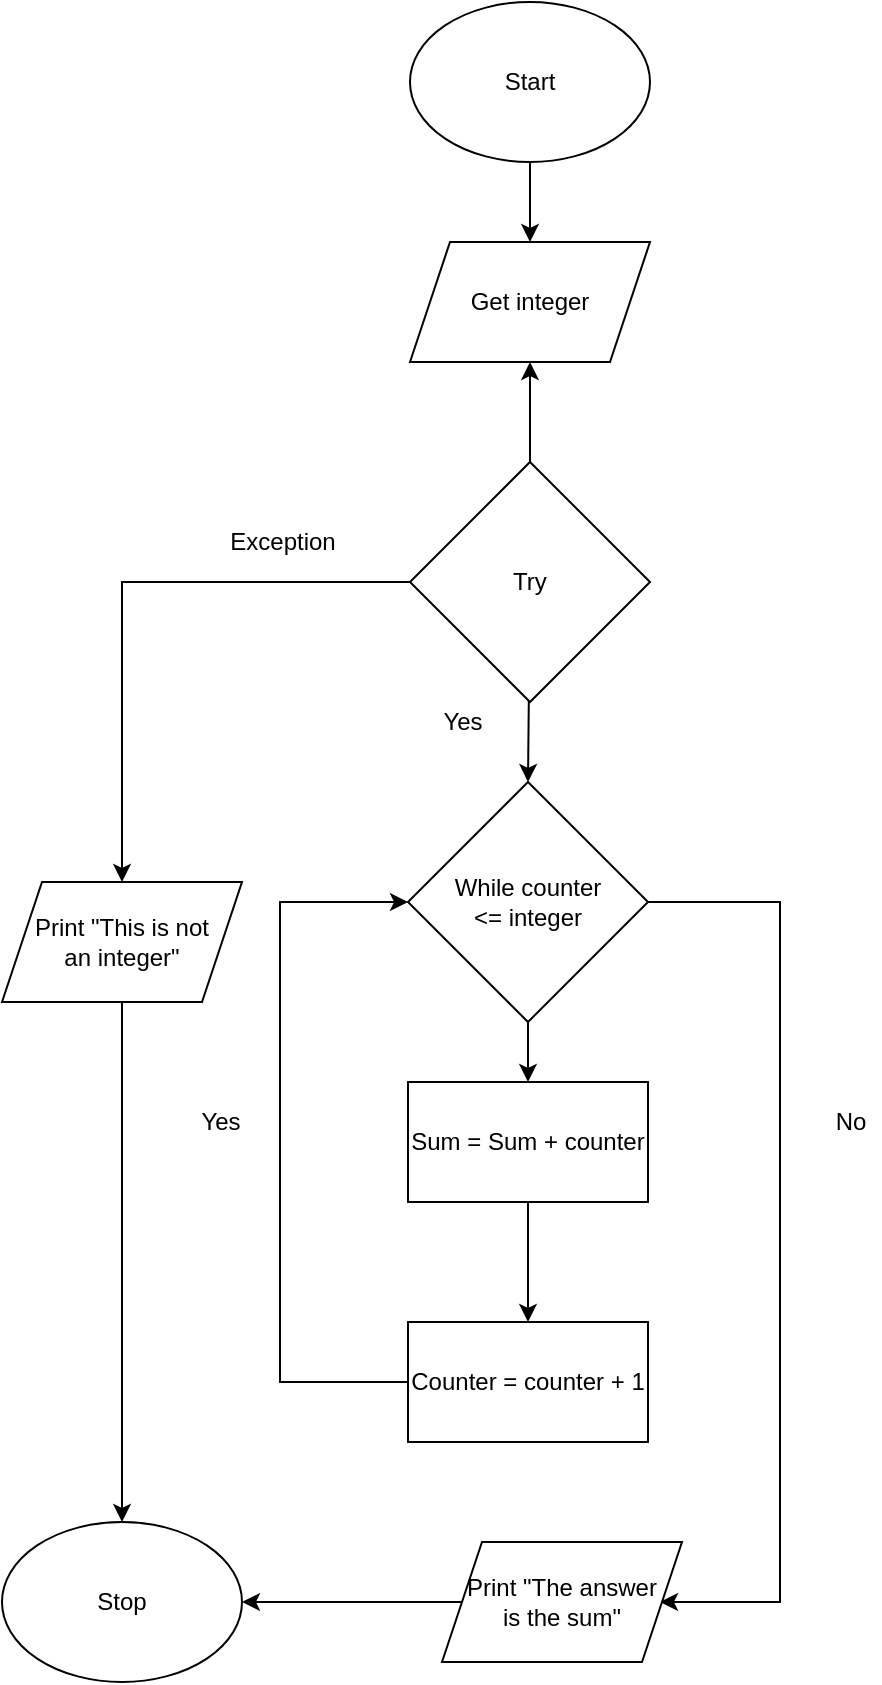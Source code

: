 <mxfile>
    <diagram id="N-BOSMYCOIJuM9d-izeH" name="Page-1">
        <mxGraphModel dx="1006" dy="728" grid="1" gridSize="10" guides="1" tooltips="1" connect="1" arrows="1" fold="1" page="1" pageScale="1" pageWidth="827" pageHeight="1169" math="0" shadow="0">
            <root>
                <mxCell id="0"/>
                <mxCell id="1" parent="0"/>
                <mxCell id="9" style="edgeStyle=none;html=1;entryX=0.5;entryY=0;entryDx=0;entryDy=0;" edge="1" parent="1" source="2" target="5">
                    <mxGeometry relative="1" as="geometry"/>
                </mxCell>
                <mxCell id="2" value="Start" style="ellipse;whiteSpace=wrap;html=1;" vertex="1" parent="1">
                    <mxGeometry x="354" y="50" width="120" height="80" as="geometry"/>
                </mxCell>
                <mxCell id="5" value="Get integer" style="shape=parallelogram;perimeter=parallelogramPerimeter;whiteSpace=wrap;html=1;fixedSize=1;" vertex="1" parent="1">
                    <mxGeometry x="354" y="170" width="120" height="60" as="geometry"/>
                </mxCell>
                <mxCell id="11" style="edgeStyle=none;html=1;entryX=0.5;entryY=0;entryDx=0;entryDy=0;" edge="1" parent="1" source="6">
                    <mxGeometry relative="1" as="geometry">
                        <mxPoint x="413" y="590" as="targetPoint"/>
                    </mxGeometry>
                </mxCell>
                <mxCell id="14" style="edgeStyle=none;rounded=0;html=1;" edge="1" parent="1" source="6">
                    <mxGeometry relative="1" as="geometry">
                        <mxPoint x="479" y="850" as="targetPoint"/>
                        <Array as="points">
                            <mxPoint x="539" y="500"/>
                            <mxPoint x="539" y="850"/>
                        </Array>
                    </mxGeometry>
                </mxCell>
                <mxCell id="6" value="While counter&lt;br&gt;&amp;lt;= integer" style="rhombus;whiteSpace=wrap;html=1;" vertex="1" parent="1">
                    <mxGeometry x="353" y="440" width="120" height="120" as="geometry"/>
                </mxCell>
                <mxCell id="13" style="edgeStyle=none;html=1;entryX=0;entryY=0.5;entryDx=0;entryDy=0;rounded=0;" edge="1" parent="1" source="7" target="6">
                    <mxGeometry relative="1" as="geometry">
                        <Array as="points">
                            <mxPoint x="289" y="740"/>
                            <mxPoint x="289" y="500"/>
                        </Array>
                    </mxGeometry>
                </mxCell>
                <mxCell id="7" value="Counter = counter + 1" style="rounded=0;whiteSpace=wrap;html=1;" vertex="1" parent="1">
                    <mxGeometry x="353" y="710" width="120" height="60" as="geometry"/>
                </mxCell>
                <mxCell id="12" style="edgeStyle=none;html=1;" edge="1" parent="1" target="7">
                    <mxGeometry relative="1" as="geometry">
                        <mxPoint x="413" y="650" as="sourcePoint"/>
                    </mxGeometry>
                </mxCell>
                <mxCell id="15" value="Yes" style="text;html=1;align=center;verticalAlign=middle;resizable=0;points=[];autosize=1;strokeColor=none;fillColor=none;" vertex="1" parent="1">
                    <mxGeometry x="239" y="600" width="40" height="20" as="geometry"/>
                </mxCell>
                <mxCell id="16" value="No" style="text;html=1;align=center;verticalAlign=middle;resizable=0;points=[];autosize=1;strokeColor=none;fillColor=none;" vertex="1" parent="1">
                    <mxGeometry x="559" y="600" width="30" height="20" as="geometry"/>
                </mxCell>
                <mxCell id="17" value="Sum = Sum + counter" style="rounded=0;whiteSpace=wrap;html=1;" vertex="1" parent="1">
                    <mxGeometry x="353" y="590" width="120" height="60" as="geometry"/>
                </mxCell>
                <mxCell id="19" style="edgeStyle=none;rounded=0;html=1;entryX=0.5;entryY=0;entryDx=0;entryDy=0;" edge="1" parent="1" source="18" target="6">
                    <mxGeometry relative="1" as="geometry"/>
                </mxCell>
                <mxCell id="20" style="edgeStyle=none;rounded=0;html=1;entryX=0.5;entryY=1;entryDx=0;entryDy=0;" edge="1" parent="1" source="18" target="5">
                    <mxGeometry relative="1" as="geometry"/>
                </mxCell>
                <mxCell id="29" style="edgeStyle=none;rounded=0;html=1;entryX=0.5;entryY=0;entryDx=0;entryDy=0;" edge="1" parent="1" source="18" target="27">
                    <mxGeometry relative="1" as="geometry">
                        <Array as="points">
                            <mxPoint x="210" y="340"/>
                        </Array>
                    </mxGeometry>
                </mxCell>
                <mxCell id="18" value="Try" style="rhombus;whiteSpace=wrap;html=1;" vertex="1" parent="1">
                    <mxGeometry x="354" y="280" width="120" height="120" as="geometry"/>
                </mxCell>
                <mxCell id="26" style="edgeStyle=none;rounded=0;html=1;entryX=1;entryY=0.5;entryDx=0;entryDy=0;" edge="1" parent="1" source="21" target="23">
                    <mxGeometry relative="1" as="geometry"/>
                </mxCell>
                <mxCell id="21" value="Print &quot;The answer&lt;br&gt;is the sum&quot;" style="shape=parallelogram;perimeter=parallelogramPerimeter;whiteSpace=wrap;html=1;fixedSize=1;" vertex="1" parent="1">
                    <mxGeometry x="370" y="820" width="120" height="60" as="geometry"/>
                </mxCell>
                <mxCell id="23" value="Stop" style="ellipse;whiteSpace=wrap;html=1;" vertex="1" parent="1">
                    <mxGeometry x="150" y="810" width="120" height="80" as="geometry"/>
                </mxCell>
                <mxCell id="24" value="Yes" style="text;html=1;align=center;verticalAlign=middle;resizable=0;points=[];autosize=1;strokeColor=none;fillColor=none;" vertex="1" parent="1">
                    <mxGeometry x="360" y="400" width="40" height="20" as="geometry"/>
                </mxCell>
                <mxCell id="25" value="Exception" style="text;html=1;align=center;verticalAlign=middle;resizable=0;points=[];autosize=1;strokeColor=none;fillColor=none;" vertex="1" parent="1">
                    <mxGeometry x="255" y="310" width="70" height="20" as="geometry"/>
                </mxCell>
                <mxCell id="30" style="edgeStyle=none;rounded=0;html=1;" edge="1" parent="1" source="27" target="23">
                    <mxGeometry relative="1" as="geometry"/>
                </mxCell>
                <mxCell id="27" value="Print &quot;This is not&lt;br&gt;an integer&quot;" style="shape=parallelogram;perimeter=parallelogramPerimeter;whiteSpace=wrap;html=1;fixedSize=1;" vertex="1" parent="1">
                    <mxGeometry x="150" y="490" width="120" height="60" as="geometry"/>
                </mxCell>
            </root>
        </mxGraphModel>
    </diagram>
</mxfile>
